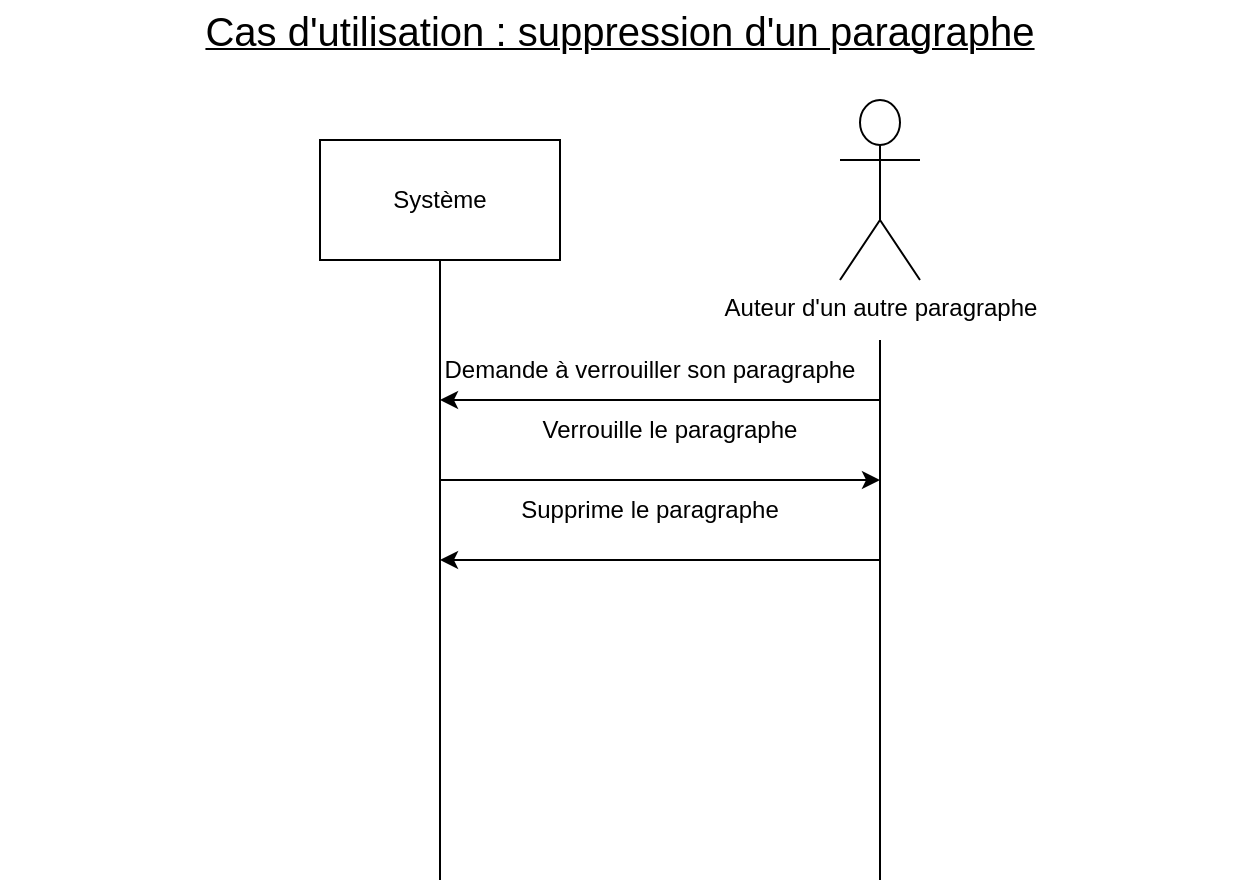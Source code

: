<mxfile version="17.4.5" type="device"><diagram id="P6YYUANENHtltalFLc5D" name="Page-1"><mxGraphModel dx="979" dy="566" grid="1" gridSize="10" guides="1" tooltips="1" connect="1" arrows="1" fold="1" page="1" pageScale="1" pageWidth="827" pageHeight="1169" math="0" shadow="0"><root><mxCell id="0"/><mxCell id="1" parent="0"/><mxCell id="ErDzD6YGOBM4NWswkEf9-21" value="&lt;u&gt;&lt;font style=&quot;font-size: 20px&quot;&gt;Cas d'utilisation : suppression d'un paragraphe&lt;/font&gt;&lt;/u&gt;" style="text;html=1;strokeColor=none;fillColor=none;align=center;verticalAlign=middle;whiteSpace=wrap;rounded=0;" vertex="1" parent="1"><mxGeometry x="104" width="620" height="30" as="geometry"/></mxCell><mxCell id="ErDzD6YGOBM4NWswkEf9-22" value="Système" style="rounded=0;whiteSpace=wrap;html=1;" vertex="1" parent="1"><mxGeometry x="264" y="70" width="120" height="60" as="geometry"/></mxCell><mxCell id="ErDzD6YGOBM4NWswkEf9-23" value="Auteur d'un autre paragraphe&lt;br&gt;" style="shape=umlActor;verticalLabelPosition=bottom;verticalAlign=top;html=1;outlineConnect=0;" vertex="1" parent="1"><mxGeometry x="524" y="50" width="40" height="90" as="geometry"/></mxCell><mxCell id="ErDzD6YGOBM4NWswkEf9-24" value="" style="endArrow=none;html=1;rounded=0;entryX=0.5;entryY=1;entryDx=0;entryDy=0;" edge="1" parent="1" target="ErDzD6YGOBM4NWswkEf9-22"><mxGeometry width="50" height="50" relative="1" as="geometry"><mxPoint x="324" y="440" as="sourcePoint"/><mxPoint x="364" y="270" as="targetPoint"/></mxGeometry></mxCell><mxCell id="ErDzD6YGOBM4NWswkEf9-25" value="" style="endArrow=none;html=1;rounded=0;" edge="1" parent="1"><mxGeometry width="50" height="50" relative="1" as="geometry"><mxPoint x="544" y="440" as="sourcePoint"/><mxPoint x="544" y="170" as="targetPoint"/></mxGeometry></mxCell><mxCell id="ErDzD6YGOBM4NWswkEf9-26" value="" style="endArrow=classic;html=1;rounded=0;" edge="1" parent="1"><mxGeometry width="50" height="50" relative="1" as="geometry"><mxPoint x="544" y="200" as="sourcePoint"/><mxPoint x="324" y="200" as="targetPoint"/></mxGeometry></mxCell><mxCell id="ErDzD6YGOBM4NWswkEf9-27" value="Demande à verrouiller son paragraphe" style="text;html=1;strokeColor=none;fillColor=none;align=center;verticalAlign=middle;whiteSpace=wrap;rounded=0;" vertex="1" parent="1"><mxGeometry x="324" y="170" width="210" height="30" as="geometry"/></mxCell><mxCell id="ErDzD6YGOBM4NWswkEf9-28" value="" style="endArrow=classic;html=1;rounded=0;" edge="1" parent="1"><mxGeometry width="50" height="50" relative="1" as="geometry"><mxPoint x="324" y="240" as="sourcePoint"/><mxPoint x="544" y="240" as="targetPoint"/></mxGeometry></mxCell><mxCell id="ErDzD6YGOBM4NWswkEf9-29" value="Verrouille le paragraphe" style="text;html=1;strokeColor=none;fillColor=none;align=center;verticalAlign=middle;whiteSpace=wrap;rounded=0;" vertex="1" parent="1"><mxGeometry x="364" y="200" width="150" height="30" as="geometry"/></mxCell><mxCell id="ErDzD6YGOBM4NWswkEf9-30" value="" style="endArrow=classic;html=1;rounded=0;" edge="1" parent="1"><mxGeometry width="50" height="50" relative="1" as="geometry"><mxPoint x="544" y="280" as="sourcePoint"/><mxPoint x="324" y="280" as="targetPoint"/></mxGeometry></mxCell><mxCell id="ErDzD6YGOBM4NWswkEf9-31" value="Supprime le paragraphe" style="text;html=1;strokeColor=none;fillColor=none;align=center;verticalAlign=middle;whiteSpace=wrap;rounded=0;" vertex="1" parent="1"><mxGeometry x="349" y="240" width="160" height="30" as="geometry"/></mxCell></root></mxGraphModel></diagram></mxfile>